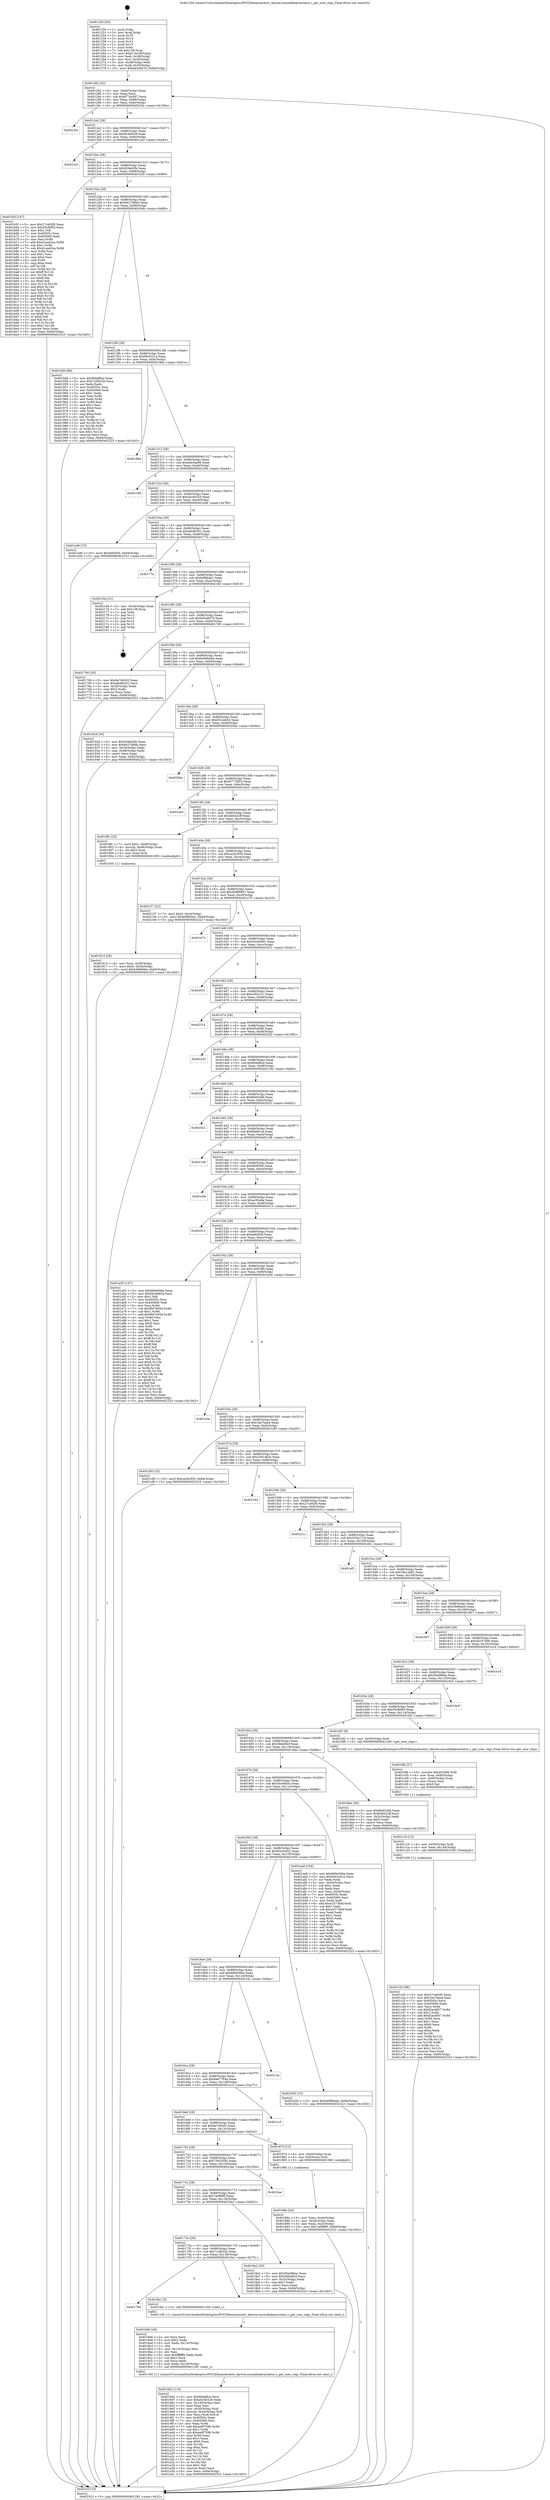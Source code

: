 digraph "0x401250" {
  label = "0x401250 (/mnt/c/Users/mathe/Desktop/tcc/POCII/binaries/extr_darwin-xnuosfmkarmstatus.c_get_user_regs_Final-ollvm.out::main(0))"
  labelloc = "t"
  node[shape=record]

  Entry [label="",width=0.3,height=0.3,shape=circle,fillcolor=black,style=filled]
  "0x401282" [label="{
     0x401282 [32]\l
     | [instrs]\l
     &nbsp;&nbsp;0x401282 \<+6\>: mov -0x84(%rbp),%eax\l
     &nbsp;&nbsp;0x401288 \<+2\>: mov %eax,%ecx\l
     &nbsp;&nbsp;0x40128a \<+6\>: sub $0x877ea397,%ecx\l
     &nbsp;&nbsp;0x401290 \<+6\>: mov %eax,-0x88(%rbp)\l
     &nbsp;&nbsp;0x401296 \<+6\>: mov %ecx,-0x8c(%rbp)\l
     &nbsp;&nbsp;0x40129c \<+6\>: je 000000000040225e \<main+0x100e\>\l
  }"]
  "0x40225e" [label="{
     0x40225e\l
  }", style=dashed]
  "0x4012a2" [label="{
     0x4012a2 [28]\l
     | [instrs]\l
     &nbsp;&nbsp;0x4012a2 \<+5\>: jmp 00000000004012a7 \<main+0x57\>\l
     &nbsp;&nbsp;0x4012a7 \<+6\>: mov -0x88(%rbp),%eax\l
     &nbsp;&nbsp;0x4012ad \<+5\>: sub $0x8c4ef444,%eax\l
     &nbsp;&nbsp;0x4012b2 \<+6\>: mov %eax,-0x90(%rbp)\l
     &nbsp;&nbsp;0x4012b8 \<+6\>: je 0000000000401ce3 \<main+0xa93\>\l
  }"]
  Exit [label="",width=0.3,height=0.3,shape=circle,fillcolor=black,style=filled,peripheries=2]
  "0x401ce3" [label="{
     0x401ce3\l
  }", style=dashed]
  "0x4012be" [label="{
     0x4012be [28]\l
     | [instrs]\l
     &nbsp;&nbsp;0x4012be \<+5\>: jmp 00000000004012c3 \<main+0x73\>\l
     &nbsp;&nbsp;0x4012c3 \<+6\>: mov -0x88(%rbp),%eax\l
     &nbsp;&nbsp;0x4012c9 \<+5\>: sub $0x929ed2fe,%eax\l
     &nbsp;&nbsp;0x4012ce \<+6\>: mov %eax,-0x94(%rbp)\l
     &nbsp;&nbsp;0x4012d4 \<+6\>: je 0000000000401b5f \<main+0x90f\>\l
  }"]
  "0x401c25" [label="{
     0x401c25 [96]\l
     | [instrs]\l
     &nbsp;&nbsp;0x401c25 \<+5\>: mov $0x27c492f0,%eax\l
     &nbsp;&nbsp;0x401c2a \<+5\>: mov $0x1be7baa4,%esi\l
     &nbsp;&nbsp;0x401c2f \<+7\>: mov 0x40505c,%ecx\l
     &nbsp;&nbsp;0x401c36 \<+7\>: mov 0x405060,%edx\l
     &nbsp;&nbsp;0x401c3d \<+3\>: mov %ecx,%r8d\l
     &nbsp;&nbsp;0x401c40 \<+7\>: sub $0xf2acd657,%r8d\l
     &nbsp;&nbsp;0x401c47 \<+4\>: sub $0x1,%r8d\l
     &nbsp;&nbsp;0x401c4b \<+7\>: add $0xf2acd657,%r8d\l
     &nbsp;&nbsp;0x401c52 \<+4\>: imul %r8d,%ecx\l
     &nbsp;&nbsp;0x401c56 \<+3\>: and $0x1,%ecx\l
     &nbsp;&nbsp;0x401c59 \<+3\>: cmp $0x0,%ecx\l
     &nbsp;&nbsp;0x401c5c \<+4\>: sete %r9b\l
     &nbsp;&nbsp;0x401c60 \<+3\>: cmp $0xa,%edx\l
     &nbsp;&nbsp;0x401c63 \<+4\>: setl %r10b\l
     &nbsp;&nbsp;0x401c67 \<+3\>: mov %r9b,%r11b\l
     &nbsp;&nbsp;0x401c6a \<+3\>: and %r10b,%r11b\l
     &nbsp;&nbsp;0x401c6d \<+3\>: xor %r10b,%r9b\l
     &nbsp;&nbsp;0x401c70 \<+3\>: or %r9b,%r11b\l
     &nbsp;&nbsp;0x401c73 \<+4\>: test $0x1,%r11b\l
     &nbsp;&nbsp;0x401c77 \<+3\>: cmovne %esi,%eax\l
     &nbsp;&nbsp;0x401c7a \<+6\>: mov %eax,-0x84(%rbp)\l
     &nbsp;&nbsp;0x401c80 \<+5\>: jmp 0000000000402323 \<main+0x10d3\>\l
  }"]
  "0x401b5f" [label="{
     0x401b5f [147]\l
     | [instrs]\l
     &nbsp;&nbsp;0x401b5f \<+5\>: mov $0x27c492f0,%eax\l
     &nbsp;&nbsp;0x401b64 \<+5\>: mov $0x55cfbf93,%ecx\l
     &nbsp;&nbsp;0x401b69 \<+2\>: mov $0x1,%dl\l
     &nbsp;&nbsp;0x401b6b \<+7\>: mov 0x40505c,%esi\l
     &nbsp;&nbsp;0x401b72 \<+7\>: mov 0x405060,%edi\l
     &nbsp;&nbsp;0x401b79 \<+3\>: mov %esi,%r8d\l
     &nbsp;&nbsp;0x401b7c \<+7\>: add $0x41ead3ca,%r8d\l
     &nbsp;&nbsp;0x401b83 \<+4\>: sub $0x1,%r8d\l
     &nbsp;&nbsp;0x401b87 \<+7\>: sub $0x41ead3ca,%r8d\l
     &nbsp;&nbsp;0x401b8e \<+4\>: imul %r8d,%esi\l
     &nbsp;&nbsp;0x401b92 \<+3\>: and $0x1,%esi\l
     &nbsp;&nbsp;0x401b95 \<+3\>: cmp $0x0,%esi\l
     &nbsp;&nbsp;0x401b98 \<+4\>: sete %r9b\l
     &nbsp;&nbsp;0x401b9c \<+3\>: cmp $0xa,%edi\l
     &nbsp;&nbsp;0x401b9f \<+4\>: setl %r10b\l
     &nbsp;&nbsp;0x401ba3 \<+3\>: mov %r9b,%r11b\l
     &nbsp;&nbsp;0x401ba6 \<+4\>: xor $0xff,%r11b\l
     &nbsp;&nbsp;0x401baa \<+3\>: mov %r10b,%bl\l
     &nbsp;&nbsp;0x401bad \<+3\>: xor $0xff,%bl\l
     &nbsp;&nbsp;0x401bb0 \<+3\>: xor $0x0,%dl\l
     &nbsp;&nbsp;0x401bb3 \<+3\>: mov %r11b,%r14b\l
     &nbsp;&nbsp;0x401bb6 \<+4\>: and $0x0,%r14b\l
     &nbsp;&nbsp;0x401bba \<+3\>: and %dl,%r9b\l
     &nbsp;&nbsp;0x401bbd \<+3\>: mov %bl,%r15b\l
     &nbsp;&nbsp;0x401bc0 \<+4\>: and $0x0,%r15b\l
     &nbsp;&nbsp;0x401bc4 \<+3\>: and %dl,%r10b\l
     &nbsp;&nbsp;0x401bc7 \<+3\>: or %r9b,%r14b\l
     &nbsp;&nbsp;0x401bca \<+3\>: or %r10b,%r15b\l
     &nbsp;&nbsp;0x401bcd \<+3\>: xor %r15b,%r14b\l
     &nbsp;&nbsp;0x401bd0 \<+3\>: or %bl,%r11b\l
     &nbsp;&nbsp;0x401bd3 \<+4\>: xor $0xff,%r11b\l
     &nbsp;&nbsp;0x401bd7 \<+3\>: or $0x0,%dl\l
     &nbsp;&nbsp;0x401bda \<+3\>: and %dl,%r11b\l
     &nbsp;&nbsp;0x401bdd \<+3\>: or %r11b,%r14b\l
     &nbsp;&nbsp;0x401be0 \<+4\>: test $0x1,%r14b\l
     &nbsp;&nbsp;0x401be4 \<+3\>: cmovne %ecx,%eax\l
     &nbsp;&nbsp;0x401be7 \<+6\>: mov %eax,-0x84(%rbp)\l
     &nbsp;&nbsp;0x401bed \<+5\>: jmp 0000000000402323 \<main+0x10d3\>\l
  }"]
  "0x4012da" [label="{
     0x4012da [28]\l
     | [instrs]\l
     &nbsp;&nbsp;0x4012da \<+5\>: jmp 00000000004012df \<main+0x8f\>\l
     &nbsp;&nbsp;0x4012df \<+6\>: mov -0x88(%rbp),%eax\l
     &nbsp;&nbsp;0x4012e5 \<+5\>: sub $0x9427d6bb,%eax\l
     &nbsp;&nbsp;0x4012ea \<+6\>: mov %eax,-0x98(%rbp)\l
     &nbsp;&nbsp;0x4012f0 \<+6\>: je 000000000040194b \<main+0x6fb\>\l
  }"]
  "0x401c16" [label="{
     0x401c16 [15]\l
     | [instrs]\l
     &nbsp;&nbsp;0x401c16 \<+4\>: mov -0x50(%rbp),%rdi\l
     &nbsp;&nbsp;0x401c1a \<+6\>: mov %eax,-0x144(%rbp)\l
     &nbsp;&nbsp;0x401c20 \<+5\>: call 0000000000401030 \<free@plt\>\l
     | [calls]\l
     &nbsp;&nbsp;0x401030 \{1\} (unknown)\l
  }"]
  "0x40194b" [label="{
     0x40194b [86]\l
     | [instrs]\l
     &nbsp;&nbsp;0x40194b \<+5\>: mov $0xf0daf8ca,%eax\l
     &nbsp;&nbsp;0x401950 \<+5\>: mov $0x7c2fb32b,%ecx\l
     &nbsp;&nbsp;0x401955 \<+2\>: xor %edx,%edx\l
     &nbsp;&nbsp;0x401957 \<+7\>: mov 0x40505c,%esi\l
     &nbsp;&nbsp;0x40195e \<+7\>: mov 0x405060,%edi\l
     &nbsp;&nbsp;0x401965 \<+3\>: sub $0x1,%edx\l
     &nbsp;&nbsp;0x401968 \<+3\>: mov %esi,%r8d\l
     &nbsp;&nbsp;0x40196b \<+3\>: add %edx,%r8d\l
     &nbsp;&nbsp;0x40196e \<+4\>: imul %r8d,%esi\l
     &nbsp;&nbsp;0x401972 \<+3\>: and $0x1,%esi\l
     &nbsp;&nbsp;0x401975 \<+3\>: cmp $0x0,%esi\l
     &nbsp;&nbsp;0x401978 \<+4\>: sete %r9b\l
     &nbsp;&nbsp;0x40197c \<+3\>: cmp $0xa,%edi\l
     &nbsp;&nbsp;0x40197f \<+4\>: setl %r10b\l
     &nbsp;&nbsp;0x401983 \<+3\>: mov %r9b,%r11b\l
     &nbsp;&nbsp;0x401986 \<+3\>: and %r10b,%r11b\l
     &nbsp;&nbsp;0x401989 \<+3\>: xor %r10b,%r9b\l
     &nbsp;&nbsp;0x40198c \<+3\>: or %r9b,%r11b\l
     &nbsp;&nbsp;0x40198f \<+4\>: test $0x1,%r11b\l
     &nbsp;&nbsp;0x401993 \<+3\>: cmovne %ecx,%eax\l
     &nbsp;&nbsp;0x401996 \<+6\>: mov %eax,-0x84(%rbp)\l
     &nbsp;&nbsp;0x40199c \<+5\>: jmp 0000000000402323 \<main+0x10d3\>\l
  }"]
  "0x4012f6" [label="{
     0x4012f6 [28]\l
     | [instrs]\l
     &nbsp;&nbsp;0x4012f6 \<+5\>: jmp 00000000004012fb \<main+0xab\>\l
     &nbsp;&nbsp;0x4012fb \<+6\>: mov -0x88(%rbp),%eax\l
     &nbsp;&nbsp;0x401301 \<+5\>: sub $0x9fc0321a,%eax\l
     &nbsp;&nbsp;0x401306 \<+6\>: mov %eax,-0x9c(%rbp)\l
     &nbsp;&nbsp;0x40130c \<+6\>: je 000000000040186e \<main+0x61e\>\l
  }"]
  "0x401bfb" [label="{
     0x401bfb [27]\l
     | [instrs]\l
     &nbsp;&nbsp;0x401bfb \<+10\>: movabs $0x4030d6,%rdi\l
     &nbsp;&nbsp;0x401c05 \<+4\>: mov %rax,-0x60(%rbp)\l
     &nbsp;&nbsp;0x401c09 \<+4\>: mov -0x60(%rbp),%rax\l
     &nbsp;&nbsp;0x401c0d \<+2\>: mov (%rax),%esi\l
     &nbsp;&nbsp;0x401c0f \<+2\>: mov $0x0,%al\l
     &nbsp;&nbsp;0x401c11 \<+5\>: call 0000000000401040 \<printf@plt\>\l
     | [calls]\l
     &nbsp;&nbsp;0x401040 \{1\} (unknown)\l
  }"]
  "0x40186e" [label="{
     0x40186e\l
  }", style=dashed]
  "0x401312" [label="{
     0x401312 [28]\l
     | [instrs]\l
     &nbsp;&nbsp;0x401312 \<+5\>: jmp 0000000000401317 \<main+0xc7\>\l
     &nbsp;&nbsp;0x401317 \<+6\>: mov -0x88(%rbp),%eax\l
     &nbsp;&nbsp;0x40131d \<+5\>: sub $0xa0a3ae96,%eax\l
     &nbsp;&nbsp;0x401322 \<+6\>: mov %eax,-0xa0(%rbp)\l
     &nbsp;&nbsp;0x401328 \<+6\>: je 0000000000401c94 \<main+0xa44\>\l
  }"]
  "0x4019d2" [label="{
     0x4019d2 [116]\l
     | [instrs]\l
     &nbsp;&nbsp;0x4019d2 \<+5\>: mov $0xf0daf8ca,%ecx\l
     &nbsp;&nbsp;0x4019d7 \<+5\>: mov $0xa5c40329,%edx\l
     &nbsp;&nbsp;0x4019dc \<+6\>: mov -0x140(%rbp),%esi\l
     &nbsp;&nbsp;0x4019e2 \<+3\>: imul %eax,%esi\l
     &nbsp;&nbsp;0x4019e5 \<+4\>: mov -0x50(%rbp),%rdi\l
     &nbsp;&nbsp;0x4019e9 \<+4\>: movslq -0x54(%rbp),%r8\l
     &nbsp;&nbsp;0x4019ed \<+4\>: mov %esi,(%rdi,%r8,4)\l
     &nbsp;&nbsp;0x4019f1 \<+7\>: mov 0x40505c,%eax\l
     &nbsp;&nbsp;0x4019f8 \<+7\>: mov 0x405060,%esi\l
     &nbsp;&nbsp;0x4019ff \<+3\>: mov %eax,%r9d\l
     &nbsp;&nbsp;0x401a02 \<+7\>: add $0xee6f7596,%r9d\l
     &nbsp;&nbsp;0x401a09 \<+4\>: sub $0x1,%r9d\l
     &nbsp;&nbsp;0x401a0d \<+7\>: sub $0xee6f7596,%r9d\l
     &nbsp;&nbsp;0x401a14 \<+4\>: imul %r9d,%eax\l
     &nbsp;&nbsp;0x401a18 \<+3\>: and $0x1,%eax\l
     &nbsp;&nbsp;0x401a1b \<+3\>: cmp $0x0,%eax\l
     &nbsp;&nbsp;0x401a1e \<+4\>: sete %r10b\l
     &nbsp;&nbsp;0x401a22 \<+3\>: cmp $0xa,%esi\l
     &nbsp;&nbsp;0x401a25 \<+4\>: setl %r11b\l
     &nbsp;&nbsp;0x401a29 \<+3\>: mov %r10b,%bl\l
     &nbsp;&nbsp;0x401a2c \<+3\>: and %r11b,%bl\l
     &nbsp;&nbsp;0x401a2f \<+3\>: xor %r11b,%r10b\l
     &nbsp;&nbsp;0x401a32 \<+3\>: or %r10b,%bl\l
     &nbsp;&nbsp;0x401a35 \<+3\>: test $0x1,%bl\l
     &nbsp;&nbsp;0x401a38 \<+3\>: cmovne %edx,%ecx\l
     &nbsp;&nbsp;0x401a3b \<+6\>: mov %ecx,-0x84(%rbp)\l
     &nbsp;&nbsp;0x401a41 \<+5\>: jmp 0000000000402323 \<main+0x10d3\>\l
  }"]
  "0x401c94" [label="{
     0x401c94\l
  }", style=dashed]
  "0x40132e" [label="{
     0x40132e [28]\l
     | [instrs]\l
     &nbsp;&nbsp;0x40132e \<+5\>: jmp 0000000000401333 \<main+0xe3\>\l
     &nbsp;&nbsp;0x401333 \<+6\>: mov -0x88(%rbp),%eax\l
     &nbsp;&nbsp;0x401339 \<+5\>: sub $0xa5c40329,%eax\l
     &nbsp;&nbsp;0x40133e \<+6\>: mov %eax,-0xa4(%rbp)\l
     &nbsp;&nbsp;0x401344 \<+6\>: je 0000000000401a46 \<main+0x7f6\>\l
  }"]
  "0x4019a6" [label="{
     0x4019a6 [44]\l
     | [instrs]\l
     &nbsp;&nbsp;0x4019a6 \<+2\>: xor %ecx,%ecx\l
     &nbsp;&nbsp;0x4019a8 \<+5\>: mov $0x2,%edx\l
     &nbsp;&nbsp;0x4019ad \<+6\>: mov %edx,-0x13c(%rbp)\l
     &nbsp;&nbsp;0x4019b3 \<+1\>: cltd\l
     &nbsp;&nbsp;0x4019b4 \<+6\>: mov -0x13c(%rbp),%esi\l
     &nbsp;&nbsp;0x4019ba \<+2\>: idiv %esi\l
     &nbsp;&nbsp;0x4019bc \<+6\>: imul $0xfffffffe,%edx,%edx\l
     &nbsp;&nbsp;0x4019c2 \<+3\>: sub $0x1,%ecx\l
     &nbsp;&nbsp;0x4019c5 \<+2\>: sub %ecx,%edx\l
     &nbsp;&nbsp;0x4019c7 \<+6\>: mov %edx,-0x140(%rbp)\l
     &nbsp;&nbsp;0x4019cd \<+5\>: call 0000000000401160 \<next_i\>\l
     | [calls]\l
     &nbsp;&nbsp;0x401160 \{1\} (/mnt/c/Users/mathe/Desktop/tcc/POCII/binaries/extr_darwin-xnuosfmkarmstatus.c_get_user_regs_Final-ollvm.out::next_i)\l
  }"]
  "0x401a46" [label="{
     0x401a46 [15]\l
     | [instrs]\l
     &nbsp;&nbsp;0x401a46 \<+10\>: movl $0xdef265b,-0x84(%rbp)\l
     &nbsp;&nbsp;0x401a50 \<+5\>: jmp 0000000000402323 \<main+0x10d3\>\l
  }"]
  "0x40134a" [label="{
     0x40134a [28]\l
     | [instrs]\l
     &nbsp;&nbsp;0x40134a \<+5\>: jmp 000000000040134f \<main+0xff\>\l
     &nbsp;&nbsp;0x40134f \<+6\>: mov -0x88(%rbp),%eax\l
     &nbsp;&nbsp;0x401355 \<+5\>: sub $0xa8c8b201,%eax\l
     &nbsp;&nbsp;0x40135a \<+6\>: mov %eax,-0xa8(%rbp)\l
     &nbsp;&nbsp;0x401360 \<+6\>: je 000000000040177e \<main+0x52e\>\l
  }"]
  "0x401756" [label="{
     0x401756\l
  }", style=dashed]
  "0x40177e" [label="{
     0x40177e\l
  }", style=dashed]
  "0x401366" [label="{
     0x401366 [28]\l
     | [instrs]\l
     &nbsp;&nbsp;0x401366 \<+5\>: jmp 000000000040136b \<main+0x11b\>\l
     &nbsp;&nbsp;0x40136b \<+6\>: mov -0x88(%rbp),%eax\l
     &nbsp;&nbsp;0x401371 \<+5\>: sub $0xb0f6b4a1,%eax\l
     &nbsp;&nbsp;0x401376 \<+6\>: mov %eax,-0xac(%rbp)\l
     &nbsp;&nbsp;0x40137c \<+6\>: je 000000000040216d \<main+0xf1d\>\l
  }"]
  "0x4019a1" [label="{
     0x4019a1 [5]\l
     | [instrs]\l
     &nbsp;&nbsp;0x4019a1 \<+5\>: call 0000000000401160 \<next_i\>\l
     | [calls]\l
     &nbsp;&nbsp;0x401160 \{1\} (/mnt/c/Users/mathe/Desktop/tcc/POCII/binaries/extr_darwin-xnuosfmkarmstatus.c_get_user_regs_Final-ollvm.out::next_i)\l
  }"]
  "0x40216d" [label="{
     0x40216d [21]\l
     | [instrs]\l
     &nbsp;&nbsp;0x40216d \<+3\>: mov -0x34(%rbp),%eax\l
     &nbsp;&nbsp;0x402170 \<+7\>: add $0x138,%rsp\l
     &nbsp;&nbsp;0x402177 \<+1\>: pop %rbx\l
     &nbsp;&nbsp;0x402178 \<+2\>: pop %r12\l
     &nbsp;&nbsp;0x40217a \<+2\>: pop %r13\l
     &nbsp;&nbsp;0x40217c \<+2\>: pop %r14\l
     &nbsp;&nbsp;0x40217e \<+2\>: pop %r15\l
     &nbsp;&nbsp;0x402180 \<+1\>: pop %rbp\l
     &nbsp;&nbsp;0x402181 \<+1\>: ret\l
  }"]
  "0x401382" [label="{
     0x401382 [28]\l
     | [instrs]\l
     &nbsp;&nbsp;0x401382 \<+5\>: jmp 0000000000401387 \<main+0x137\>\l
     &nbsp;&nbsp;0x401387 \<+6\>: mov -0x88(%rbp),%eax\l
     &nbsp;&nbsp;0x40138d \<+5\>: sub $0xb42e8470,%eax\l
     &nbsp;&nbsp;0x401392 \<+6\>: mov %eax,-0xb0(%rbp)\l
     &nbsp;&nbsp;0x401398 \<+6\>: je 0000000000401760 \<main+0x510\>\l
  }"]
  "0x401913" [label="{
     0x401913 [26]\l
     | [instrs]\l
     &nbsp;&nbsp;0x401913 \<+4\>: mov %rax,-0x50(%rbp)\l
     &nbsp;&nbsp;0x401917 \<+7\>: movl $0x0,-0x54(%rbp)\l
     &nbsp;&nbsp;0x40191e \<+10\>: movl $0xb499bbbe,-0x84(%rbp)\l
     &nbsp;&nbsp;0x401928 \<+5\>: jmp 0000000000402323 \<main+0x10d3\>\l
  }"]
  "0x401760" [label="{
     0x401760 [30]\l
     | [instrs]\l
     &nbsp;&nbsp;0x401760 \<+5\>: mov $0x6a7d0c02,%eax\l
     &nbsp;&nbsp;0x401765 \<+5\>: mov $0xa8c8b201,%ecx\l
     &nbsp;&nbsp;0x40176a \<+3\>: mov -0x30(%rbp),%edx\l
     &nbsp;&nbsp;0x40176d \<+3\>: cmp $0x2,%edx\l
     &nbsp;&nbsp;0x401770 \<+3\>: cmovne %ecx,%eax\l
     &nbsp;&nbsp;0x401773 \<+6\>: mov %eax,-0x84(%rbp)\l
     &nbsp;&nbsp;0x401779 \<+5\>: jmp 0000000000402323 \<main+0x10d3\>\l
  }"]
  "0x40139e" [label="{
     0x40139e [28]\l
     | [instrs]\l
     &nbsp;&nbsp;0x40139e \<+5\>: jmp 00000000004013a3 \<main+0x153\>\l
     &nbsp;&nbsp;0x4013a3 \<+6\>: mov -0x88(%rbp),%eax\l
     &nbsp;&nbsp;0x4013a9 \<+5\>: sub $0xb499bbbe,%eax\l
     &nbsp;&nbsp;0x4013ae \<+6\>: mov %eax,-0xb4(%rbp)\l
     &nbsp;&nbsp;0x4013b4 \<+6\>: je 000000000040192d \<main+0x6dd\>\l
  }"]
  "0x402323" [label="{
     0x402323 [5]\l
     | [instrs]\l
     &nbsp;&nbsp;0x402323 \<+5\>: jmp 0000000000401282 \<main+0x32\>\l
  }"]
  "0x401250" [label="{
     0x401250 [50]\l
     | [instrs]\l
     &nbsp;&nbsp;0x401250 \<+1\>: push %rbp\l
     &nbsp;&nbsp;0x401251 \<+3\>: mov %rsp,%rbp\l
     &nbsp;&nbsp;0x401254 \<+2\>: push %r15\l
     &nbsp;&nbsp;0x401256 \<+2\>: push %r14\l
     &nbsp;&nbsp;0x401258 \<+2\>: push %r13\l
     &nbsp;&nbsp;0x40125a \<+2\>: push %r12\l
     &nbsp;&nbsp;0x40125c \<+1\>: push %rbx\l
     &nbsp;&nbsp;0x40125d \<+7\>: sub $0x138,%rsp\l
     &nbsp;&nbsp;0x401264 \<+7\>: movl $0x0,-0x34(%rbp)\l
     &nbsp;&nbsp;0x40126b \<+3\>: mov %edi,-0x38(%rbp)\l
     &nbsp;&nbsp;0x40126e \<+4\>: mov %rsi,-0x40(%rbp)\l
     &nbsp;&nbsp;0x401272 \<+3\>: mov -0x38(%rbp),%edi\l
     &nbsp;&nbsp;0x401275 \<+3\>: mov %edi,-0x30(%rbp)\l
     &nbsp;&nbsp;0x401278 \<+10\>: movl $0xb42e8470,-0x84(%rbp)\l
  }"]
  "0x40173a" [label="{
     0x40173a [28]\l
     | [instrs]\l
     &nbsp;&nbsp;0x40173a \<+5\>: jmp 000000000040173f \<main+0x4ef\>\l
     &nbsp;&nbsp;0x40173f \<+6\>: mov -0x88(%rbp),%eax\l
     &nbsp;&nbsp;0x401745 \<+5\>: sub $0x7c2fb32b,%eax\l
     &nbsp;&nbsp;0x40174a \<+6\>: mov %eax,-0x138(%rbp)\l
     &nbsp;&nbsp;0x401750 \<+6\>: je 00000000004019a1 \<main+0x751\>\l
  }"]
  "0x40192d" [label="{
     0x40192d [30]\l
     | [instrs]\l
     &nbsp;&nbsp;0x40192d \<+5\>: mov $0x929ed2fe,%eax\l
     &nbsp;&nbsp;0x401932 \<+5\>: mov $0x9427d6bb,%ecx\l
     &nbsp;&nbsp;0x401937 \<+3\>: mov -0x54(%rbp),%edx\l
     &nbsp;&nbsp;0x40193a \<+3\>: cmp -0x48(%rbp),%edx\l
     &nbsp;&nbsp;0x40193d \<+3\>: cmovl %ecx,%eax\l
     &nbsp;&nbsp;0x401940 \<+6\>: mov %eax,-0x84(%rbp)\l
     &nbsp;&nbsp;0x401946 \<+5\>: jmp 0000000000402323 \<main+0x10d3\>\l
  }"]
  "0x4013ba" [label="{
     0x4013ba [28]\l
     | [instrs]\l
     &nbsp;&nbsp;0x4013ba \<+5\>: jmp 00000000004013bf \<main+0x16f\>\l
     &nbsp;&nbsp;0x4013bf \<+6\>: mov -0x88(%rbp),%eax\l
     &nbsp;&nbsp;0x4013c5 \<+5\>: sub $0xb52ceb54,%eax\l
     &nbsp;&nbsp;0x4013ca \<+6\>: mov %eax,-0xb8(%rbp)\l
     &nbsp;&nbsp;0x4013d0 \<+6\>: je 00000000004020ba \<main+0xe6a\>\l
  }"]
  "0x4018a2" [label="{
     0x4018a2 [30]\l
     | [instrs]\l
     &nbsp;&nbsp;0x4018a2 \<+5\>: mov $0x50a088ae,%eax\l
     &nbsp;&nbsp;0x4018a7 \<+5\>: mov $0x59de80cf,%ecx\l
     &nbsp;&nbsp;0x4018ac \<+3\>: mov -0x2c(%rbp),%edx\l
     &nbsp;&nbsp;0x4018af \<+3\>: cmp $0x1,%edx\l
     &nbsp;&nbsp;0x4018b2 \<+3\>: cmovl %ecx,%eax\l
     &nbsp;&nbsp;0x4018b5 \<+6\>: mov %eax,-0x84(%rbp)\l
     &nbsp;&nbsp;0x4018bb \<+5\>: jmp 0000000000402323 \<main+0x10d3\>\l
  }"]
  "0x4020ba" [label="{
     0x4020ba\l
  }", style=dashed]
  "0x4013d6" [label="{
     0x4013d6 [28]\l
     | [instrs]\l
     &nbsp;&nbsp;0x4013d6 \<+5\>: jmp 00000000004013db \<main+0x18b\>\l
     &nbsp;&nbsp;0x4013db \<+6\>: mov -0x88(%rbp),%eax\l
     &nbsp;&nbsp;0x4013e1 \<+5\>: sub $0xb7778f23,%eax\l
     &nbsp;&nbsp;0x4013e6 \<+6\>: mov %eax,-0xbc(%rbp)\l
     &nbsp;&nbsp;0x4013ec \<+6\>: je 0000000000401ee3 \<main+0xc93\>\l
  }"]
  "0x40171e" [label="{
     0x40171e [28]\l
     | [instrs]\l
     &nbsp;&nbsp;0x40171e \<+5\>: jmp 0000000000401723 \<main+0x4d3\>\l
     &nbsp;&nbsp;0x401723 \<+6\>: mov -0x88(%rbp),%eax\l
     &nbsp;&nbsp;0x401729 \<+5\>: sub $0x7a0f6ff5,%eax\l
     &nbsp;&nbsp;0x40172e \<+6\>: mov %eax,-0x134(%rbp)\l
     &nbsp;&nbsp;0x401734 \<+6\>: je 00000000004018a2 \<main+0x652\>\l
  }"]
  "0x401ee3" [label="{
     0x401ee3\l
  }", style=dashed]
  "0x4013f2" [label="{
     0x4013f2 [28]\l
     | [instrs]\l
     &nbsp;&nbsp;0x4013f2 \<+5\>: jmp 00000000004013f7 \<main+0x1a7\>\l
     &nbsp;&nbsp;0x4013f7 \<+6\>: mov -0x88(%rbp),%eax\l
     &nbsp;&nbsp;0x4013fd \<+5\>: sub $0xbb842cff,%eax\l
     &nbsp;&nbsp;0x401402 \<+6\>: mov %eax,-0xc0(%rbp)\l
     &nbsp;&nbsp;0x401408 \<+6\>: je 00000000004018fc \<main+0x6ac\>\l
  }"]
  "0x4022ae" [label="{
     0x4022ae\l
  }", style=dashed]
  "0x4018fc" [label="{
     0x4018fc [23]\l
     | [instrs]\l
     &nbsp;&nbsp;0x4018fc \<+7\>: movl $0x1,-0x48(%rbp)\l
     &nbsp;&nbsp;0x401903 \<+4\>: movslq -0x48(%rbp),%rax\l
     &nbsp;&nbsp;0x401907 \<+4\>: shl $0x2,%rax\l
     &nbsp;&nbsp;0x40190b \<+3\>: mov %rax,%rdi\l
     &nbsp;&nbsp;0x40190e \<+5\>: call 0000000000401050 \<malloc@plt\>\l
     | [calls]\l
     &nbsp;&nbsp;0x401050 \{1\} (unknown)\l
  }"]
  "0x40140e" [label="{
     0x40140e [28]\l
     | [instrs]\l
     &nbsp;&nbsp;0x40140e \<+5\>: jmp 0000000000401413 \<main+0x1c3\>\l
     &nbsp;&nbsp;0x401413 \<+6\>: mov -0x88(%rbp),%eax\l
     &nbsp;&nbsp;0x401419 \<+5\>: sub $0xca2bc935,%eax\l
     &nbsp;&nbsp;0x40141e \<+6\>: mov %eax,-0xc4(%rbp)\l
     &nbsp;&nbsp;0x401424 \<+6\>: je 0000000000402157 \<main+0xf07\>\l
  }"]
  "0x40188a" [label="{
     0x40188a [24]\l
     | [instrs]\l
     &nbsp;&nbsp;0x40188a \<+3\>: mov %eax,-0x44(%rbp)\l
     &nbsp;&nbsp;0x40188d \<+3\>: mov -0x44(%rbp),%eax\l
     &nbsp;&nbsp;0x401890 \<+3\>: mov %eax,-0x2c(%rbp)\l
     &nbsp;&nbsp;0x401893 \<+10\>: movl $0x7a0f6ff5,-0x84(%rbp)\l
     &nbsp;&nbsp;0x40189d \<+5\>: jmp 0000000000402323 \<main+0x10d3\>\l
  }"]
  "0x402157" [label="{
     0x402157 [22]\l
     | [instrs]\l
     &nbsp;&nbsp;0x402157 \<+7\>: movl $0x0,-0x34(%rbp)\l
     &nbsp;&nbsp;0x40215e \<+10\>: movl $0xb0f6b4a1,-0x84(%rbp)\l
     &nbsp;&nbsp;0x402168 \<+5\>: jmp 0000000000402323 \<main+0x10d3\>\l
  }"]
  "0x40142a" [label="{
     0x40142a [28]\l
     | [instrs]\l
     &nbsp;&nbsp;0x40142a \<+5\>: jmp 000000000040142f \<main+0x1df\>\l
     &nbsp;&nbsp;0x40142f \<+6\>: mov -0x88(%rbp),%eax\l
     &nbsp;&nbsp;0x401435 \<+5\>: sub $0xd2888947,%eax\l
     &nbsp;&nbsp;0x40143a \<+6\>: mov %eax,-0xc8(%rbp)\l
     &nbsp;&nbsp;0x401440 \<+6\>: je 0000000000401e73 \<main+0xc23\>\l
  }"]
  "0x401702" [label="{
     0x401702 [28]\l
     | [instrs]\l
     &nbsp;&nbsp;0x401702 \<+5\>: jmp 0000000000401707 \<main+0x4b7\>\l
     &nbsp;&nbsp;0x401707 \<+6\>: mov -0x88(%rbp),%eax\l
     &nbsp;&nbsp;0x40170d \<+5\>: sub $0x73833595,%eax\l
     &nbsp;&nbsp;0x401712 \<+6\>: mov %eax,-0x130(%rbp)\l
     &nbsp;&nbsp;0x401718 \<+6\>: je 00000000004022ae \<main+0x105e\>\l
  }"]
  "0x401e73" [label="{
     0x401e73\l
  }", style=dashed]
  "0x401446" [label="{
     0x401446 [28]\l
     | [instrs]\l
     &nbsp;&nbsp;0x401446 \<+5\>: jmp 000000000040144b \<main+0x1fb\>\l
     &nbsp;&nbsp;0x40144b \<+6\>: mov -0x88(%rbp),%eax\l
     &nbsp;&nbsp;0x401451 \<+5\>: sub $0xd3c049d1,%eax\l
     &nbsp;&nbsp;0x401456 \<+6\>: mov %eax,-0xcc(%rbp)\l
     &nbsp;&nbsp;0x40145c \<+6\>: je 0000000000402031 \<main+0xde1\>\l
  }"]
  "0x40187d" [label="{
     0x40187d [13]\l
     | [instrs]\l
     &nbsp;&nbsp;0x40187d \<+4\>: mov -0x40(%rbp),%rax\l
     &nbsp;&nbsp;0x401881 \<+4\>: mov 0x8(%rax),%rdi\l
     &nbsp;&nbsp;0x401885 \<+5\>: call 0000000000401060 \<atoi@plt\>\l
     | [calls]\l
     &nbsp;&nbsp;0x401060 \{1\} (unknown)\l
  }"]
  "0x402031" [label="{
     0x402031\l
  }", style=dashed]
  "0x401462" [label="{
     0x401462 [28]\l
     | [instrs]\l
     &nbsp;&nbsp;0x401462 \<+5\>: jmp 0000000000401467 \<main+0x217\>\l
     &nbsp;&nbsp;0x401467 \<+6\>: mov -0x88(%rbp),%eax\l
     &nbsp;&nbsp;0x40146d \<+5\>: sub $0xe3f2c21c,%eax\l
     &nbsp;&nbsp;0x401472 \<+6\>: mov %eax,-0xd0(%rbp)\l
     &nbsp;&nbsp;0x401478 \<+6\>: je 0000000000402314 \<main+0x10c4\>\l
  }"]
  "0x4016e6" [label="{
     0x4016e6 [28]\l
     | [instrs]\l
     &nbsp;&nbsp;0x4016e6 \<+5\>: jmp 00000000004016eb \<main+0x49b\>\l
     &nbsp;&nbsp;0x4016eb \<+6\>: mov -0x88(%rbp),%eax\l
     &nbsp;&nbsp;0x4016f1 \<+5\>: sub $0x6a7d0c02,%eax\l
     &nbsp;&nbsp;0x4016f6 \<+6\>: mov %eax,-0x12c(%rbp)\l
     &nbsp;&nbsp;0x4016fc \<+6\>: je 000000000040187d \<main+0x62d\>\l
  }"]
  "0x402314" [label="{
     0x402314\l
  }", style=dashed]
  "0x40147e" [label="{
     0x40147e [28]\l
     | [instrs]\l
     &nbsp;&nbsp;0x40147e \<+5\>: jmp 0000000000401483 \<main+0x233\>\l
     &nbsp;&nbsp;0x401483 \<+6\>: mov -0x88(%rbp),%eax\l
     &nbsp;&nbsp;0x401489 \<+5\>: sub $0xef3cbfdb,%eax\l
     &nbsp;&nbsp;0x40148e \<+6\>: mov %eax,-0xd4(%rbp)\l
     &nbsp;&nbsp;0x401494 \<+6\>: je 00000000004022d2 \<main+0x1082\>\l
  }"]
  "0x401cc5" [label="{
     0x401cc5\l
  }", style=dashed]
  "0x4022d2" [label="{
     0x4022d2\l
  }", style=dashed]
  "0x40149a" [label="{
     0x40149a [28]\l
     | [instrs]\l
     &nbsp;&nbsp;0x40149a \<+5\>: jmp 000000000040149f \<main+0x24f\>\l
     &nbsp;&nbsp;0x40149f \<+6\>: mov -0x88(%rbp),%eax\l
     &nbsp;&nbsp;0x4014a5 \<+5\>: sub $0xf0daf8ca,%eax\l
     &nbsp;&nbsp;0x4014aa \<+6\>: mov %eax,-0xd8(%rbp)\l
     &nbsp;&nbsp;0x4014b0 \<+6\>: je 000000000040219d \<main+0xf4d\>\l
  }"]
  "0x4016ca" [label="{
     0x4016ca [28]\l
     | [instrs]\l
     &nbsp;&nbsp;0x4016ca \<+5\>: jmp 00000000004016cf \<main+0x47f\>\l
     &nbsp;&nbsp;0x4016cf \<+6\>: mov -0x88(%rbp),%eax\l
     &nbsp;&nbsp;0x4016d5 \<+5\>: sub $0x6a677644,%eax\l
     &nbsp;&nbsp;0x4016da \<+6\>: mov %eax,-0x128(%rbp)\l
     &nbsp;&nbsp;0x4016e0 \<+6\>: je 0000000000401cc5 \<main+0xa75\>\l
  }"]
  "0x40219d" [label="{
     0x40219d\l
  }", style=dashed]
  "0x4014b6" [label="{
     0x4014b6 [28]\l
     | [instrs]\l
     &nbsp;&nbsp;0x4014b6 \<+5\>: jmp 00000000004014bb \<main+0x26b\>\l
     &nbsp;&nbsp;0x4014bb \<+6\>: mov -0x88(%rbp),%eax\l
     &nbsp;&nbsp;0x4014c1 \<+5\>: sub $0xf6d02df4,%eax\l
     &nbsp;&nbsp;0x4014c6 \<+6\>: mov %eax,-0xdc(%rbp)\l
     &nbsp;&nbsp;0x4014cc \<+6\>: je 0000000000402022 \<main+0xdd2\>\l
  }"]
  "0x4021fa" [label="{
     0x4021fa\l
  }", style=dashed]
  "0x402022" [label="{
     0x402022\l
  }", style=dashed]
  "0x4014d2" [label="{
     0x4014d2 [28]\l
     | [instrs]\l
     &nbsp;&nbsp;0x4014d2 \<+5\>: jmp 00000000004014d7 \<main+0x287\>\l
     &nbsp;&nbsp;0x4014d7 \<+6\>: mov -0x88(%rbp),%eax\l
     &nbsp;&nbsp;0x4014dd \<+5\>: sub $0xfba6f1a4,%eax\l
     &nbsp;&nbsp;0x4014e2 \<+6\>: mov %eax,-0xe0(%rbp)\l
     &nbsp;&nbsp;0x4014e8 \<+6\>: je 0000000000402148 \<main+0xef8\>\l
  }"]
  "0x4016ae" [label="{
     0x4016ae [28]\l
     | [instrs]\l
     &nbsp;&nbsp;0x4016ae \<+5\>: jmp 00000000004016b3 \<main+0x463\>\l
     &nbsp;&nbsp;0x4016b3 \<+6\>: mov -0x88(%rbp),%eax\l
     &nbsp;&nbsp;0x4016b9 \<+5\>: sub $0x669e566a,%eax\l
     &nbsp;&nbsp;0x4016be \<+6\>: mov %eax,-0x124(%rbp)\l
     &nbsp;&nbsp;0x4016c4 \<+6\>: je 00000000004021fa \<main+0xfaa\>\l
  }"]
  "0x402148" [label="{
     0x402148\l
  }", style=dashed]
  "0x4014ee" [label="{
     0x4014ee [28]\l
     | [instrs]\l
     &nbsp;&nbsp;0x4014ee \<+5\>: jmp 00000000004014f3 \<main+0x2a3\>\l
     &nbsp;&nbsp;0x4014f3 \<+6\>: mov -0x88(%rbp),%eax\l
     &nbsp;&nbsp;0x4014f9 \<+5\>: sub $0x9e993b5,%eax\l
     &nbsp;&nbsp;0x4014fe \<+6\>: mov %eax,-0xe4(%rbp)\l
     &nbsp;&nbsp;0x401504 \<+6\>: je 0000000000401e0e \<main+0xbbe\>\l
  }"]
  "0x401b50" [label="{
     0x401b50 [15]\l
     | [instrs]\l
     &nbsp;&nbsp;0x401b50 \<+10\>: movl $0xb499bbbe,-0x84(%rbp)\l
     &nbsp;&nbsp;0x401b5a \<+5\>: jmp 0000000000402323 \<main+0x10d3\>\l
  }"]
  "0x401e0e" [label="{
     0x401e0e\l
  }", style=dashed]
  "0x40150a" [label="{
     0x40150a [28]\l
     | [instrs]\l
     &nbsp;&nbsp;0x40150a \<+5\>: jmp 000000000040150f \<main+0x2bf\>\l
     &nbsp;&nbsp;0x40150f \<+6\>: mov -0x88(%rbp),%eax\l
     &nbsp;&nbsp;0x401515 \<+5\>: sub $0xac92a8a,%eax\l
     &nbsp;&nbsp;0x40151a \<+6\>: mov %eax,-0xe8(%rbp)\l
     &nbsp;&nbsp;0x401520 \<+6\>: je 0000000000402013 \<main+0xdc3\>\l
  }"]
  "0x401692" [label="{
     0x401692 [28]\l
     | [instrs]\l
     &nbsp;&nbsp;0x401692 \<+5\>: jmp 0000000000401697 \<main+0x447\>\l
     &nbsp;&nbsp;0x401697 \<+6\>: mov -0x88(%rbp),%eax\l
     &nbsp;&nbsp;0x40169d \<+5\>: sub $0x65e3c622,%eax\l
     &nbsp;&nbsp;0x4016a2 \<+6\>: mov %eax,-0x120(%rbp)\l
     &nbsp;&nbsp;0x4016a8 \<+6\>: je 0000000000401b50 \<main+0x900\>\l
  }"]
  "0x402013" [label="{
     0x402013\l
  }", style=dashed]
  "0x401526" [label="{
     0x401526 [28]\l
     | [instrs]\l
     &nbsp;&nbsp;0x401526 \<+5\>: jmp 000000000040152b \<main+0x2db\>\l
     &nbsp;&nbsp;0x40152b \<+6\>: mov -0x88(%rbp),%eax\l
     &nbsp;&nbsp;0x401531 \<+5\>: sub $0xdef265b,%eax\l
     &nbsp;&nbsp;0x401536 \<+6\>: mov %eax,-0xec(%rbp)\l
     &nbsp;&nbsp;0x40153c \<+6\>: je 0000000000401a55 \<main+0x805\>\l
  }"]
  "0x401ae8" [label="{
     0x401ae8 [104]\l
     | [instrs]\l
     &nbsp;&nbsp;0x401ae8 \<+5\>: mov $0x669e566a,%eax\l
     &nbsp;&nbsp;0x401aed \<+5\>: mov $0x65e3c622,%ecx\l
     &nbsp;&nbsp;0x401af2 \<+2\>: xor %edx,%edx\l
     &nbsp;&nbsp;0x401af4 \<+3\>: mov -0x54(%rbp),%esi\l
     &nbsp;&nbsp;0x401af7 \<+3\>: sub $0x1,%edx\l
     &nbsp;&nbsp;0x401afa \<+2\>: sub %edx,%esi\l
     &nbsp;&nbsp;0x401afc \<+3\>: mov %esi,-0x54(%rbp)\l
     &nbsp;&nbsp;0x401aff \<+7\>: mov 0x40505c,%edx\l
     &nbsp;&nbsp;0x401b06 \<+7\>: mov 0x405060,%esi\l
     &nbsp;&nbsp;0x401b0d \<+2\>: mov %edx,%edi\l
     &nbsp;&nbsp;0x401b0f \<+6\>: add $0xe257384f,%edi\l
     &nbsp;&nbsp;0x401b15 \<+3\>: sub $0x1,%edi\l
     &nbsp;&nbsp;0x401b18 \<+6\>: sub $0xe257384f,%edi\l
     &nbsp;&nbsp;0x401b1e \<+3\>: imul %edi,%edx\l
     &nbsp;&nbsp;0x401b21 \<+3\>: and $0x1,%edx\l
     &nbsp;&nbsp;0x401b24 \<+3\>: cmp $0x0,%edx\l
     &nbsp;&nbsp;0x401b27 \<+4\>: sete %r8b\l
     &nbsp;&nbsp;0x401b2b \<+3\>: cmp $0xa,%esi\l
     &nbsp;&nbsp;0x401b2e \<+4\>: setl %r9b\l
     &nbsp;&nbsp;0x401b32 \<+3\>: mov %r8b,%r10b\l
     &nbsp;&nbsp;0x401b35 \<+3\>: and %r9b,%r10b\l
     &nbsp;&nbsp;0x401b38 \<+3\>: xor %r9b,%r8b\l
     &nbsp;&nbsp;0x401b3b \<+3\>: or %r8b,%r10b\l
     &nbsp;&nbsp;0x401b3e \<+4\>: test $0x1,%r10b\l
     &nbsp;&nbsp;0x401b42 \<+3\>: cmovne %ecx,%eax\l
     &nbsp;&nbsp;0x401b45 \<+6\>: mov %eax,-0x84(%rbp)\l
     &nbsp;&nbsp;0x401b4b \<+5\>: jmp 0000000000402323 \<main+0x10d3\>\l
  }"]
  "0x401a55" [label="{
     0x401a55 [147]\l
     | [instrs]\l
     &nbsp;&nbsp;0x401a55 \<+5\>: mov $0x669e566a,%eax\l
     &nbsp;&nbsp;0x401a5a \<+5\>: mov $0x5bc9db5a,%ecx\l
     &nbsp;&nbsp;0x401a5f \<+2\>: mov $0x1,%dl\l
     &nbsp;&nbsp;0x401a61 \<+7\>: mov 0x40505c,%esi\l
     &nbsp;&nbsp;0x401a68 \<+7\>: mov 0x405060,%edi\l
     &nbsp;&nbsp;0x401a6f \<+3\>: mov %esi,%r8d\l
     &nbsp;&nbsp;0x401a72 \<+7\>: sub $0x9f47e65d,%r8d\l
     &nbsp;&nbsp;0x401a79 \<+4\>: sub $0x1,%r8d\l
     &nbsp;&nbsp;0x401a7d \<+7\>: add $0x9f47e65d,%r8d\l
     &nbsp;&nbsp;0x401a84 \<+4\>: imul %r8d,%esi\l
     &nbsp;&nbsp;0x401a88 \<+3\>: and $0x1,%esi\l
     &nbsp;&nbsp;0x401a8b \<+3\>: cmp $0x0,%esi\l
     &nbsp;&nbsp;0x401a8e \<+4\>: sete %r9b\l
     &nbsp;&nbsp;0x401a92 \<+3\>: cmp $0xa,%edi\l
     &nbsp;&nbsp;0x401a95 \<+4\>: setl %r10b\l
     &nbsp;&nbsp;0x401a99 \<+3\>: mov %r9b,%r11b\l
     &nbsp;&nbsp;0x401a9c \<+4\>: xor $0xff,%r11b\l
     &nbsp;&nbsp;0x401aa0 \<+3\>: mov %r10b,%bl\l
     &nbsp;&nbsp;0x401aa3 \<+3\>: xor $0xff,%bl\l
     &nbsp;&nbsp;0x401aa6 \<+3\>: xor $0x0,%dl\l
     &nbsp;&nbsp;0x401aa9 \<+3\>: mov %r11b,%r14b\l
     &nbsp;&nbsp;0x401aac \<+4\>: and $0x0,%r14b\l
     &nbsp;&nbsp;0x401ab0 \<+3\>: and %dl,%r9b\l
     &nbsp;&nbsp;0x401ab3 \<+3\>: mov %bl,%r15b\l
     &nbsp;&nbsp;0x401ab6 \<+4\>: and $0x0,%r15b\l
     &nbsp;&nbsp;0x401aba \<+3\>: and %dl,%r10b\l
     &nbsp;&nbsp;0x401abd \<+3\>: or %r9b,%r14b\l
     &nbsp;&nbsp;0x401ac0 \<+3\>: or %r10b,%r15b\l
     &nbsp;&nbsp;0x401ac3 \<+3\>: xor %r15b,%r14b\l
     &nbsp;&nbsp;0x401ac6 \<+3\>: or %bl,%r11b\l
     &nbsp;&nbsp;0x401ac9 \<+4\>: xor $0xff,%r11b\l
     &nbsp;&nbsp;0x401acd \<+3\>: or $0x0,%dl\l
     &nbsp;&nbsp;0x401ad0 \<+3\>: and %dl,%r11b\l
     &nbsp;&nbsp;0x401ad3 \<+3\>: or %r11b,%r14b\l
     &nbsp;&nbsp;0x401ad6 \<+4\>: test $0x1,%r14b\l
     &nbsp;&nbsp;0x401ada \<+3\>: cmovne %ecx,%eax\l
     &nbsp;&nbsp;0x401add \<+6\>: mov %eax,-0x84(%rbp)\l
     &nbsp;&nbsp;0x401ae3 \<+5\>: jmp 0000000000402323 \<main+0x10d3\>\l
  }"]
  "0x401542" [label="{
     0x401542 [28]\l
     | [instrs]\l
     &nbsp;&nbsp;0x401542 \<+5\>: jmp 0000000000401547 \<main+0x2f7\>\l
     &nbsp;&nbsp;0x401547 \<+6\>: mov -0x88(%rbp),%eax\l
     &nbsp;&nbsp;0x40154d \<+5\>: sub $0x140f1f4b,%eax\l
     &nbsp;&nbsp;0x401552 \<+6\>: mov %eax,-0xf0(%rbp)\l
     &nbsp;&nbsp;0x401558 \<+6\>: je 0000000000401d3e \<main+0xaee\>\l
  }"]
  "0x401676" [label="{
     0x401676 [28]\l
     | [instrs]\l
     &nbsp;&nbsp;0x401676 \<+5\>: jmp 000000000040167b \<main+0x42b\>\l
     &nbsp;&nbsp;0x40167b \<+6\>: mov -0x88(%rbp),%eax\l
     &nbsp;&nbsp;0x401681 \<+5\>: sub $0x5bc9db5a,%eax\l
     &nbsp;&nbsp;0x401686 \<+6\>: mov %eax,-0x11c(%rbp)\l
     &nbsp;&nbsp;0x40168c \<+6\>: je 0000000000401ae8 \<main+0x898\>\l
  }"]
  "0x401d3e" [label="{
     0x401d3e\l
  }", style=dashed]
  "0x40155e" [label="{
     0x40155e [28]\l
     | [instrs]\l
     &nbsp;&nbsp;0x40155e \<+5\>: jmp 0000000000401563 \<main+0x313\>\l
     &nbsp;&nbsp;0x401563 \<+6\>: mov -0x88(%rbp),%eax\l
     &nbsp;&nbsp;0x401569 \<+5\>: sub $0x1be7baa4,%eax\l
     &nbsp;&nbsp;0x40156e \<+6\>: mov %eax,-0xf4(%rbp)\l
     &nbsp;&nbsp;0x401574 \<+6\>: je 0000000000401c85 \<main+0xa35\>\l
  }"]
  "0x4018de" [label="{
     0x4018de [30]\l
     | [instrs]\l
     &nbsp;&nbsp;0x4018de \<+5\>: mov $0xf6d02df4,%eax\l
     &nbsp;&nbsp;0x4018e3 \<+5\>: mov $0xbb842cff,%ecx\l
     &nbsp;&nbsp;0x4018e8 \<+3\>: mov -0x2c(%rbp),%edx\l
     &nbsp;&nbsp;0x4018eb \<+3\>: cmp $0x0,%edx\l
     &nbsp;&nbsp;0x4018ee \<+3\>: cmove %ecx,%eax\l
     &nbsp;&nbsp;0x4018f1 \<+6\>: mov %eax,-0x84(%rbp)\l
     &nbsp;&nbsp;0x4018f7 \<+5\>: jmp 0000000000402323 \<main+0x10d3\>\l
  }"]
  "0x401c85" [label="{
     0x401c85 [15]\l
     | [instrs]\l
     &nbsp;&nbsp;0x401c85 \<+10\>: movl $0xca2bc935,-0x84(%rbp)\l
     &nbsp;&nbsp;0x401c8f \<+5\>: jmp 0000000000402323 \<main+0x10d3\>\l
  }"]
  "0x40157a" [label="{
     0x40157a [28]\l
     | [instrs]\l
     &nbsp;&nbsp;0x40157a \<+5\>: jmp 000000000040157f \<main+0x32f\>\l
     &nbsp;&nbsp;0x40157f \<+6\>: mov -0x88(%rbp),%eax\l
     &nbsp;&nbsp;0x401585 \<+5\>: sub $0x259146cb,%eax\l
     &nbsp;&nbsp;0x40158a \<+6\>: mov %eax,-0xf8(%rbp)\l
     &nbsp;&nbsp;0x401590 \<+6\>: je 0000000000402182 \<main+0xf32\>\l
  }"]
  "0x40165a" [label="{
     0x40165a [28]\l
     | [instrs]\l
     &nbsp;&nbsp;0x40165a \<+5\>: jmp 000000000040165f \<main+0x40f\>\l
     &nbsp;&nbsp;0x40165f \<+6\>: mov -0x88(%rbp),%eax\l
     &nbsp;&nbsp;0x401665 \<+5\>: sub $0x59de80cf,%eax\l
     &nbsp;&nbsp;0x40166a \<+6\>: mov %eax,-0x118(%rbp)\l
     &nbsp;&nbsp;0x401670 \<+6\>: je 00000000004018de \<main+0x68e\>\l
  }"]
  "0x402182" [label="{
     0x402182\l
  }", style=dashed]
  "0x401596" [label="{
     0x401596 [28]\l
     | [instrs]\l
     &nbsp;&nbsp;0x401596 \<+5\>: jmp 000000000040159b \<main+0x34b\>\l
     &nbsp;&nbsp;0x40159b \<+6\>: mov -0x88(%rbp),%eax\l
     &nbsp;&nbsp;0x4015a1 \<+5\>: sub $0x27c492f0,%eax\l
     &nbsp;&nbsp;0x4015a6 \<+6\>: mov %eax,-0xfc(%rbp)\l
     &nbsp;&nbsp;0x4015ac \<+6\>: je 000000000040221c \<main+0xfcc\>\l
  }"]
  "0x401bf2" [label="{
     0x401bf2 [9]\l
     | [instrs]\l
     &nbsp;&nbsp;0x401bf2 \<+4\>: mov -0x50(%rbp),%rdi\l
     &nbsp;&nbsp;0x401bf6 \<+5\>: call 0000000000401240 \<get_user_regs\>\l
     | [calls]\l
     &nbsp;&nbsp;0x401240 \{1\} (/mnt/c/Users/mathe/Desktop/tcc/POCII/binaries/extr_darwin-xnuosfmkarmstatus.c_get_user_regs_Final-ollvm.out::get_user_regs)\l
  }"]
  "0x40221c" [label="{
     0x40221c\l
  }", style=dashed]
  "0x4015b2" [label="{
     0x4015b2 [28]\l
     | [instrs]\l
     &nbsp;&nbsp;0x4015b2 \<+5\>: jmp 00000000004015b7 \<main+0x367\>\l
     &nbsp;&nbsp;0x4015b7 \<+6\>: mov -0x88(%rbp),%eax\l
     &nbsp;&nbsp;0x4015bd \<+5\>: sub $0x3532c71d,%eax\l
     &nbsp;&nbsp;0x4015c2 \<+6\>: mov %eax,-0x100(%rbp)\l
     &nbsp;&nbsp;0x4015c8 \<+6\>: je 0000000000401ef2 \<main+0xca2\>\l
  }"]
  "0x40163e" [label="{
     0x40163e [28]\l
     | [instrs]\l
     &nbsp;&nbsp;0x40163e \<+5\>: jmp 0000000000401643 \<main+0x3f3\>\l
     &nbsp;&nbsp;0x401643 \<+6\>: mov -0x88(%rbp),%eax\l
     &nbsp;&nbsp;0x401649 \<+5\>: sub $0x55cfbf93,%eax\l
     &nbsp;&nbsp;0x40164e \<+6\>: mov %eax,-0x114(%rbp)\l
     &nbsp;&nbsp;0x401654 \<+6\>: je 0000000000401bf2 \<main+0x9a2\>\l
  }"]
  "0x401ef2" [label="{
     0x401ef2\l
  }", style=dashed]
  "0x4015ce" [label="{
     0x4015ce [28]\l
     | [instrs]\l
     &nbsp;&nbsp;0x4015ce \<+5\>: jmp 00000000004015d3 \<main+0x383\>\l
     &nbsp;&nbsp;0x4015d3 \<+6\>: mov -0x88(%rbp),%eax\l
     &nbsp;&nbsp;0x4015d9 \<+5\>: sub $0x39a1de81,%eax\l
     &nbsp;&nbsp;0x4015de \<+6\>: mov %eax,-0x104(%rbp)\l
     &nbsp;&nbsp;0x4015e4 \<+6\>: je 0000000000401f4d \<main+0xcfd\>\l
  }"]
  "0x4018c0" [label="{
     0x4018c0\l
  }", style=dashed]
  "0x401f4d" [label="{
     0x401f4d\l
  }", style=dashed]
  "0x4015ea" [label="{
     0x4015ea [28]\l
     | [instrs]\l
     &nbsp;&nbsp;0x4015ea \<+5\>: jmp 00000000004015ef \<main+0x39f\>\l
     &nbsp;&nbsp;0x4015ef \<+6\>: mov -0x88(%rbp),%eax\l
     &nbsp;&nbsp;0x4015f5 \<+5\>: sub $0x39efbae4,%eax\l
     &nbsp;&nbsp;0x4015fa \<+6\>: mov %eax,-0x108(%rbp)\l
     &nbsp;&nbsp;0x401600 \<+6\>: je 0000000000401807 \<main+0x5b7\>\l
  }"]
  "0x401622" [label="{
     0x401622 [28]\l
     | [instrs]\l
     &nbsp;&nbsp;0x401622 \<+5\>: jmp 0000000000401627 \<main+0x3d7\>\l
     &nbsp;&nbsp;0x401627 \<+6\>: mov -0x88(%rbp),%eax\l
     &nbsp;&nbsp;0x40162d \<+5\>: sub $0x50a088ae,%eax\l
     &nbsp;&nbsp;0x401632 \<+6\>: mov %eax,-0x110(%rbp)\l
     &nbsp;&nbsp;0x401638 \<+6\>: je 00000000004018c0 \<main+0x670\>\l
  }"]
  "0x401807" [label="{
     0x401807\l
  }", style=dashed]
  "0x401606" [label="{
     0x401606 [28]\l
     | [instrs]\l
     &nbsp;&nbsp;0x401606 \<+5\>: jmp 000000000040160b \<main+0x3bb\>\l
     &nbsp;&nbsp;0x40160b \<+6\>: mov -0x88(%rbp),%eax\l
     &nbsp;&nbsp;0x401611 \<+5\>: sub $0x4d197466,%eax\l
     &nbsp;&nbsp;0x401616 \<+6\>: mov %eax,-0x10c(%rbp)\l
     &nbsp;&nbsp;0x40161c \<+6\>: je 0000000000401e1d \<main+0xbcd\>\l
  }"]
  "0x401e1d" [label="{
     0x401e1d\l
  }", style=dashed]
  Entry -> "0x401250" [label=" 1"]
  "0x401282" -> "0x40225e" [label=" 0"]
  "0x401282" -> "0x4012a2" [label=" 18"]
  "0x40216d" -> Exit [label=" 1"]
  "0x4012a2" -> "0x401ce3" [label=" 0"]
  "0x4012a2" -> "0x4012be" [label=" 18"]
  "0x402157" -> "0x402323" [label=" 1"]
  "0x4012be" -> "0x401b5f" [label=" 1"]
  "0x4012be" -> "0x4012da" [label=" 17"]
  "0x401c85" -> "0x402323" [label=" 1"]
  "0x4012da" -> "0x40194b" [label=" 1"]
  "0x4012da" -> "0x4012f6" [label=" 16"]
  "0x401c25" -> "0x402323" [label=" 1"]
  "0x4012f6" -> "0x40186e" [label=" 0"]
  "0x4012f6" -> "0x401312" [label=" 16"]
  "0x401c16" -> "0x401c25" [label=" 1"]
  "0x401312" -> "0x401c94" [label=" 0"]
  "0x401312" -> "0x40132e" [label=" 16"]
  "0x401bfb" -> "0x401c16" [label=" 1"]
  "0x40132e" -> "0x401a46" [label=" 1"]
  "0x40132e" -> "0x40134a" [label=" 15"]
  "0x401bf2" -> "0x401bfb" [label=" 1"]
  "0x40134a" -> "0x40177e" [label=" 0"]
  "0x40134a" -> "0x401366" [label=" 15"]
  "0x401b5f" -> "0x402323" [label=" 1"]
  "0x401366" -> "0x40216d" [label=" 1"]
  "0x401366" -> "0x401382" [label=" 14"]
  "0x401b50" -> "0x402323" [label=" 1"]
  "0x401382" -> "0x401760" [label=" 1"]
  "0x401382" -> "0x40139e" [label=" 13"]
  "0x401760" -> "0x402323" [label=" 1"]
  "0x401250" -> "0x401282" [label=" 1"]
  "0x402323" -> "0x401282" [label=" 17"]
  "0x401a55" -> "0x402323" [label=" 1"]
  "0x40139e" -> "0x40192d" [label=" 2"]
  "0x40139e" -> "0x4013ba" [label=" 11"]
  "0x401a46" -> "0x402323" [label=" 1"]
  "0x4013ba" -> "0x4020ba" [label=" 0"]
  "0x4013ba" -> "0x4013d6" [label=" 11"]
  "0x4019d2" -> "0x402323" [label=" 1"]
  "0x4013d6" -> "0x401ee3" [label=" 0"]
  "0x4013d6" -> "0x4013f2" [label=" 11"]
  "0x4019a1" -> "0x4019a6" [label=" 1"]
  "0x4013f2" -> "0x4018fc" [label=" 1"]
  "0x4013f2" -> "0x40140e" [label=" 10"]
  "0x40173a" -> "0x401756" [label=" 0"]
  "0x40140e" -> "0x402157" [label=" 1"]
  "0x40140e" -> "0x40142a" [label=" 9"]
  "0x401ae8" -> "0x402323" [label=" 1"]
  "0x40142a" -> "0x401e73" [label=" 0"]
  "0x40142a" -> "0x401446" [label=" 9"]
  "0x40194b" -> "0x402323" [label=" 1"]
  "0x401446" -> "0x402031" [label=" 0"]
  "0x401446" -> "0x401462" [label=" 9"]
  "0x40192d" -> "0x402323" [label=" 2"]
  "0x401462" -> "0x402314" [label=" 0"]
  "0x401462" -> "0x40147e" [label=" 9"]
  "0x4018fc" -> "0x401913" [label=" 1"]
  "0x40147e" -> "0x4022d2" [label=" 0"]
  "0x40147e" -> "0x40149a" [label=" 9"]
  "0x4018de" -> "0x402323" [label=" 1"]
  "0x40149a" -> "0x40219d" [label=" 0"]
  "0x40149a" -> "0x4014b6" [label=" 9"]
  "0x40171e" -> "0x40173a" [label=" 1"]
  "0x4014b6" -> "0x402022" [label=" 0"]
  "0x4014b6" -> "0x4014d2" [label=" 9"]
  "0x40171e" -> "0x4018a2" [label=" 1"]
  "0x4014d2" -> "0x402148" [label=" 0"]
  "0x4014d2" -> "0x4014ee" [label=" 9"]
  "0x401702" -> "0x40171e" [label=" 2"]
  "0x4014ee" -> "0x401e0e" [label=" 0"]
  "0x4014ee" -> "0x40150a" [label=" 9"]
  "0x401702" -> "0x4022ae" [label=" 0"]
  "0x40150a" -> "0x402013" [label=" 0"]
  "0x40150a" -> "0x401526" [label=" 9"]
  "0x40188a" -> "0x402323" [label=" 1"]
  "0x401526" -> "0x401a55" [label=" 1"]
  "0x401526" -> "0x401542" [label=" 8"]
  "0x40187d" -> "0x40188a" [label=" 1"]
  "0x401542" -> "0x401d3e" [label=" 0"]
  "0x401542" -> "0x40155e" [label=" 8"]
  "0x4016e6" -> "0x40187d" [label=" 1"]
  "0x40155e" -> "0x401c85" [label=" 1"]
  "0x40155e" -> "0x40157a" [label=" 7"]
  "0x401913" -> "0x402323" [label=" 1"]
  "0x40157a" -> "0x402182" [label=" 0"]
  "0x40157a" -> "0x401596" [label=" 7"]
  "0x4016ca" -> "0x401cc5" [label=" 0"]
  "0x401596" -> "0x40221c" [label=" 0"]
  "0x401596" -> "0x4015b2" [label=" 7"]
  "0x4018a2" -> "0x402323" [label=" 1"]
  "0x4015b2" -> "0x401ef2" [label=" 0"]
  "0x4015b2" -> "0x4015ce" [label=" 7"]
  "0x4016ae" -> "0x4021fa" [label=" 0"]
  "0x4015ce" -> "0x401f4d" [label=" 0"]
  "0x4015ce" -> "0x4015ea" [label=" 7"]
  "0x4019a6" -> "0x4019d2" [label=" 1"]
  "0x4015ea" -> "0x401807" [label=" 0"]
  "0x4015ea" -> "0x401606" [label=" 7"]
  "0x401692" -> "0x401b50" [label=" 1"]
  "0x401606" -> "0x401e1d" [label=" 0"]
  "0x401606" -> "0x401622" [label=" 7"]
  "0x401692" -> "0x4016ae" [label=" 3"]
  "0x401622" -> "0x4018c0" [label=" 0"]
  "0x401622" -> "0x40163e" [label=" 7"]
  "0x4016ae" -> "0x4016ca" [label=" 3"]
  "0x40163e" -> "0x401bf2" [label=" 1"]
  "0x40163e" -> "0x40165a" [label=" 6"]
  "0x4016ca" -> "0x4016e6" [label=" 3"]
  "0x40165a" -> "0x4018de" [label=" 1"]
  "0x40165a" -> "0x401676" [label=" 5"]
  "0x4016e6" -> "0x401702" [label=" 2"]
  "0x401676" -> "0x401ae8" [label=" 1"]
  "0x401676" -> "0x401692" [label=" 4"]
  "0x40173a" -> "0x4019a1" [label=" 1"]
}
